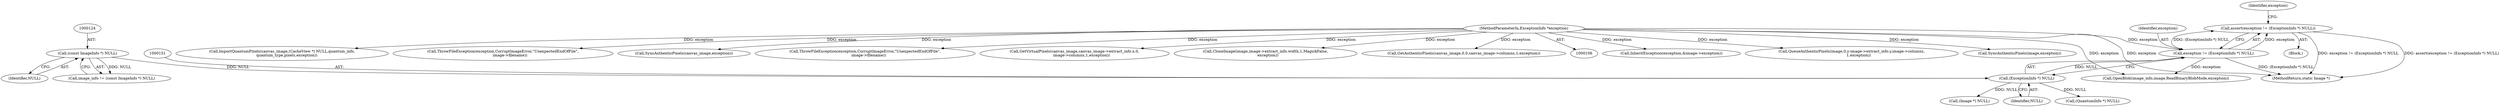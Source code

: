 digraph "0_ImageMagick_f6e9d0d9955e85bdd7540b251cd50d598dacc5e6_49@API" {
"1000147" [label="(Call,assert(exception != (ExceptionInfo *) NULL))"];
"1000148" [label="(Call,exception != (ExceptionInfo *) NULL)"];
"1000108" [label="(MethodParameterIn,ExceptionInfo *exception)"];
"1000150" [label="(Call,(ExceptionInfo *) NULL)"];
"1000123" [label="(Call,(const ImageInfo *) NULL)"];
"1000125" [label="(Identifier,NULL)"];
"1000149" [label="(Identifier,exception)"];
"1000356" [label="(Call,InheritException(exception,&image->exception))"];
"1000494" [label="(Call,QueueAuthenticPixels(image,0,y-image->extract_info.y,image->columns,\n            1,exception))"];
"1000554" [label="(Call,SyncAuthenticPixels(image,exception))"];
"1000180" [label="(Call,OpenBlob(image_info,image,ReadBinaryBlobMode,exception))"];
"1000195" [label="(Call,(Image *) NULL)"];
"1000436" [label="(Call,ImportQuantumPixels(canvas_image,(CacheView *) NULL,quantum_info,\n        quantum_type,pixels,exception))"];
"1000156" [label="(Identifier,exception)"];
"1000123" [label="(Call,(const ImageInfo *) NULL)"];
"1000150" [label="(Call,(ExceptionInfo *) NULL)"];
"1000152" [label="(Identifier,NULL)"];
"1000241" [label="(Call,(QuantumInfo *) NULL)"];
"1000109" [label="(Block,)"];
"1000148" [label="(Call,exception != (ExceptionInfo *) NULL)"];
"1000147" [label="(Call,assert(exception != (ExceptionInfo *) NULL))"];
"1000408" [label="(Call,ThrowFileException(exception,CorruptImageError,\"UnexpectedEndOfFile\",\n            image->filename))"];
"1000447" [label="(Call,SyncAuthenticPixels(canvas_image,exception))"];
"1000108" [label="(MethodParameterIn,ExceptionInfo *exception)"];
"1000206" [label="(Call,ThrowFileException(exception,CorruptImageError,\"UnexpectedEndOfFile\",\n      image->filename))"];
"1000479" [label="(Call,GetVirtualPixels(canvas_image,canvas_image->extract_info.x,0,\n            image->columns,1,exception))"];
"1000121" [label="(Call,image_info != (const ImageInfo *) NULL)"];
"1000215" [label="(Call,CloneImage(image,image->extract_info.width,1,MagickFalse,\n    exception))"];
"1000418" [label="(Call,GetAuthenticPixels(canvas_image,0,0,canvas_image->columns,1,exception))"];
"1000689" [label="(MethodReturn,static Image *)"];
"1000147" -> "1000109"  [label="AST: "];
"1000147" -> "1000148"  [label="CFG: "];
"1000148" -> "1000147"  [label="AST: "];
"1000156" -> "1000147"  [label="CFG: "];
"1000147" -> "1000689"  [label="DDG: exception != (ExceptionInfo *) NULL"];
"1000147" -> "1000689"  [label="DDG: assert(exception != (ExceptionInfo *) NULL)"];
"1000148" -> "1000147"  [label="DDG: exception"];
"1000148" -> "1000147"  [label="DDG: (ExceptionInfo *) NULL"];
"1000148" -> "1000150"  [label="CFG: "];
"1000149" -> "1000148"  [label="AST: "];
"1000150" -> "1000148"  [label="AST: "];
"1000148" -> "1000689"  [label="DDG: (ExceptionInfo *) NULL"];
"1000108" -> "1000148"  [label="DDG: exception"];
"1000150" -> "1000148"  [label="DDG: NULL"];
"1000148" -> "1000180"  [label="DDG: exception"];
"1000108" -> "1000106"  [label="AST: "];
"1000108" -> "1000689"  [label="DDG: exception"];
"1000108" -> "1000180"  [label="DDG: exception"];
"1000108" -> "1000206"  [label="DDG: exception"];
"1000108" -> "1000215"  [label="DDG: exception"];
"1000108" -> "1000356"  [label="DDG: exception"];
"1000108" -> "1000408"  [label="DDG: exception"];
"1000108" -> "1000418"  [label="DDG: exception"];
"1000108" -> "1000436"  [label="DDG: exception"];
"1000108" -> "1000447"  [label="DDG: exception"];
"1000108" -> "1000479"  [label="DDG: exception"];
"1000108" -> "1000494"  [label="DDG: exception"];
"1000108" -> "1000554"  [label="DDG: exception"];
"1000150" -> "1000152"  [label="CFG: "];
"1000151" -> "1000150"  [label="AST: "];
"1000152" -> "1000150"  [label="AST: "];
"1000123" -> "1000150"  [label="DDG: NULL"];
"1000150" -> "1000195"  [label="DDG: NULL"];
"1000150" -> "1000241"  [label="DDG: NULL"];
"1000123" -> "1000121"  [label="AST: "];
"1000123" -> "1000125"  [label="CFG: "];
"1000124" -> "1000123"  [label="AST: "];
"1000125" -> "1000123"  [label="AST: "];
"1000121" -> "1000123"  [label="CFG: "];
"1000123" -> "1000121"  [label="DDG: NULL"];
}
